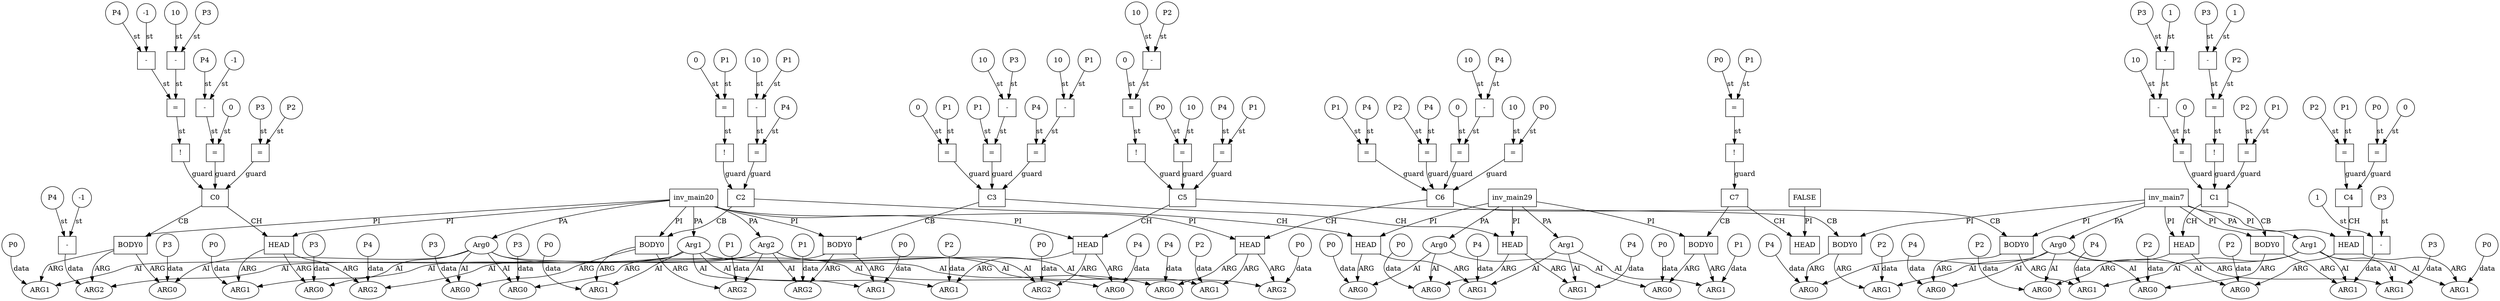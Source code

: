 // Horn Graph
digraph {
	"predicate_0" [label="inv_main20"  nodeName="predicate_0" class=predicateName GNNNodeID=0 shape="box"]
	"predicateArgument_0" [label="Arg0"  nodeName="predicateArgument_0" class=predicateArgument GNNNodeID=1 shape="ellipse"]
		"predicate_0" -> "predicateArgument_0" [ label="PA"]
	"predicateArgument_1" [label="Arg1"  nodeName="predicateArgument_1" class=predicateArgument GNNNodeID=2 shape="ellipse"]
		"predicate_0" -> "predicateArgument_1" [ label="PA"]
	"predicateArgument_2" [label="Arg2"  nodeName="predicateArgument_2" class=predicateArgument GNNNodeID=3 shape="ellipse"]
		"predicate_0" -> "predicateArgument_2" [ label="PA"]
	"predicate_1" [label="inv_main7"  nodeName="predicate_1" class=predicateName GNNNodeID=4 shape="box"]
	"predicateArgument_3" [label="Arg0"  nodeName="predicateArgument_3" class=predicateArgument GNNNodeID=5 shape="ellipse"]
		"predicate_1" -> "predicateArgument_3" [ label="PA"]
	"predicateArgument_4" [label="Arg1"  nodeName="predicateArgument_4" class=predicateArgument GNNNodeID=6 shape="ellipse"]
		"predicate_1" -> "predicateArgument_4" [ label="PA"]
	"predicate_2" [label="inv_main29"  nodeName="predicate_2" class=predicateName GNNNodeID=7 shape="box"]
	"predicateArgument_5" [label="Arg0"  nodeName="predicateArgument_5" class=predicateArgument GNNNodeID=8 shape="ellipse"]
		"predicate_2" -> "predicateArgument_5" [ label="PA"]
	"predicateArgument_6" [label="Arg1"  nodeName="predicateArgument_6" class=predicateArgument GNNNodeID=9 shape="ellipse"]
		"predicate_2" -> "predicateArgument_6" [ label="PA"]
	"predicate_3" [label="FALSE"  nodeName="predicate_3" class=predicateName GNNNodeID=10 shape="box"]
	"clause_0" [label="C0"  nodeName="clause_0" class=clause GNNNodeID=11 shape="box"]
	"!_12" [label="!"  nodeName="!_12" class=operator GNNNodeID=12 shape="square"]
		"!_12" -> "clause_0" [ label="guard"]
	"=_13" [label="="  nodeName="=_13" class=operator GNNNodeID=13 shape="square"]
		"=_13" -> "!_12" [ label="st"]
	"-_14" [label="-"  nodeName="-_14" class=operator GNNNodeID=14 shape="square"]
		"-_14" -> "=_13" [ label="st"]
	"P4_15" [label="P4"  nodeName="P4_15" class=symbolicConstant GNNNodeID=15 shape="circle"]
		"P4_15" -> "-_14" [ label="st"]
	"-1_16" [label="-1"  nodeName="-1_16" class=constant GNNNodeID=16 shape="circle"]
		"-1_16" -> "-_14" [ label="st"]
	"-_17" [label="-"  nodeName="-_17" class=operator GNNNodeID=17 shape="square"]
		"-_17" -> "=_13" [ label="st"]
	"10_18" [label="10"  nodeName="10_18" class=constant GNNNodeID=18 shape="circle"]
		"10_18" -> "-_17" [ label="st"]
	"P3_19" [label="P3"  nodeName="P3_19" class=symbolicConstant GNNNodeID=19 shape="circle"]
		"P3_19" -> "-_17" [ label="st"]
	">=_20" [label="="  nodeName=">=_20" class=operator GNNNodeID=20 shape="square"]
		">=_20" -> "clause_0" [ label="guard"]
	"0_21" [label="0"  nodeName="0_21" class=constant GNNNodeID=21 shape="circle"]
		"0_21" -> ">=_20" [ label="st"]
	"-_22" [label="-"  nodeName="-_22" class=operator GNNNodeID=22 shape="square"]
		"-_22" -> ">=_20" [ label="st"]
	"P4_23" [label="P4"  nodeName="P4_23" class=symbolicConstant GNNNodeID=23 shape="circle"]
		"P4_23" -> "-_22" [ label="st"]
	"-1_24" [label="-1"  nodeName="-1_24" class=constant GNNNodeID=24 shape="circle"]
		"-1_24" -> "-_22" [ label="st"]
	"=_25" [label="="  nodeName="=_25" class=operator GNNNodeID=25 shape="square"]
		"=_25" -> "clause_0" [ label="guard"]
	"P2_26" [label="P2"  nodeName="P2_26" class=symbolicConstant GNNNodeID=26 shape="circle"]
		"P2_26" -> "=_25" [ label="st"]
	"P3_27" [label="P3"  nodeName="P3_27" class=symbolicConstant GNNNodeID=27 shape="circle"]
		"P3_27" -> "=_25" [ label="st"]
	"clauseHead_0" [label="HEAD"  nodeName="clauseHead_0" class=clauseHead GNNNodeID=28 shape="box"]
		"clause_0" -> "clauseHead_0" [ label="CH"]
		"predicate_0" -> "clauseHead_0" [ label="PI"]
	"clauseArgument_0" [label="ARG0"  nodeName="clauseArgument_0" class=clauseArg GNNNodeID=29 shape="ellipse"]
		"clauseHead_0" -> "clauseArgument_0" [ label="ARG"]
		"predicateArgument_0" -> "clauseArgument_0" [ label="AI"]
	"P3_30" [label="P3"  nodeName="P3_30" class=symbolicConstant GNNNodeID=30 shape="circle"]
		"P3_30" -> "clauseArgument_0" [ label="data"]
	"clauseArgument_1" [label="ARG1"  nodeName="clauseArgument_1" class=clauseArg GNNNodeID=31 shape="ellipse"]
		"clauseHead_0" -> "clauseArgument_1" [ label="ARG"]
		"predicateArgument_1" -> "clauseArgument_1" [ label="AI"]
	"P0_32" [label="P0"  nodeName="P0_32" class=symbolicConstant GNNNodeID=32 shape="circle"]
		"P0_32" -> "clauseArgument_1" [ label="data"]
	"clauseArgument_2" [label="ARG2"  nodeName="clauseArgument_2" class=clauseArg GNNNodeID=33 shape="ellipse"]
		"clauseHead_0" -> "clauseArgument_2" [ label="ARG"]
		"predicateArgument_2" -> "clauseArgument_2" [ label="AI"]
	"P4_34" [label="P4"  nodeName="P4_34" class=symbolicConstant GNNNodeID=34 shape="circle"]
		"P4_34" -> "clauseArgument_2" [ label="data"]
	"clauseBody_0" [label="BODY0"  nodeName="clauseBody_0" class=clauseBody GNNNodeID=35 shape="box"]
		"clause_0" -> "clauseBody_0" [ label="CB"]
		"predicate_0" -> "clauseBody_0" [ label="PI"]
	"clauseArgument_3" [label="ARG0"  nodeName="clauseArgument_3" class=clauseArg GNNNodeID=36 shape="ellipse"]
		"clauseBody_0" -> "clauseArgument_3" [ label="ARG"]
		"predicateArgument_0" -> "clauseArgument_3" [ label="AI"]
	"P3_37" [label="P3"  nodeName="P3_37" class=symbolicConstant GNNNodeID=37 shape="circle"]
		"P3_37" -> "clauseArgument_3" [ label="data"]
	"clauseArgument_4" [label="ARG1"  nodeName="clauseArgument_4" class=clauseArg GNNNodeID=38 shape="ellipse"]
		"clauseBody_0" -> "clauseArgument_4" [ label="ARG"]
		"predicateArgument_1" -> "clauseArgument_4" [ label="AI"]
	"P0_39" [label="P0"  nodeName="P0_39" class=symbolicConstant GNNNodeID=39 shape="circle"]
		"P0_39" -> "clauseArgument_4" [ label="data"]
	"clauseArgument_5" [label="ARG2"  nodeName="clauseArgument_5" class=clauseArg GNNNodeID=40 shape="ellipse"]
		"clauseBody_0" -> "clauseArgument_5" [ label="ARG"]
		"predicateArgument_2" -> "clauseArgument_5" [ label="AI"]
	"-_41" [label="-"  nodeName="-_41" class=operator GNNNodeID=41 shape="square"]
		"-_41" -> "clauseArgument_5" [ label="data"]
	"P4_42" [label="P4"  nodeName="P4_42" class=symbolicConstant GNNNodeID=42 shape="circle"]
		"P4_42" -> "-_41" [ label="st"]
	"-1_43" [label="-1"  nodeName="-1_43" class=constant GNNNodeID=43 shape="circle"]
		"-1_43" -> "-_41" [ label="st"]
	"clause_1" [label="C1"  nodeName="clause_1" class=clause GNNNodeID=44 shape="box"]
	">=_45" [label="="  nodeName=">=_45" class=operator GNNNodeID=45 shape="square"]
		">=_45" -> "clause_1" [ label="guard"]
	"0_46" [label="0"  nodeName="0_46" class=constant GNNNodeID=46 shape="circle"]
		"0_46" -> ">=_45" [ label="st"]
	"-_47" [label="-"  nodeName="-_47" class=operator GNNNodeID=47 shape="square"]
		"-_47" -> ">=_45" [ label="st"]
	"10_48" [label="10"  nodeName="10_48" class=constant GNNNodeID=48 shape="circle"]
		"10_48" -> "-_47" [ label="st"]
	"-_49" [label="-"  nodeName="-_49" class=operator GNNNodeID=49 shape="square"]
		"-_49" -> "-_47" [ label="st"]
	"P3_50" [label="P3"  nodeName="P3_50" class=symbolicConstant GNNNodeID=50 shape="circle"]
		"P3_50" -> "-_49" [ label="st"]
	"1_51" [label="1"  nodeName="1_51" class=constant GNNNodeID=51 shape="circle"]
		"1_51" -> "-_49" [ label="st"]
	"!_52" [label="!"  nodeName="!_52" class=operator GNNNodeID=52 shape="square"]
		"!_52" -> "clause_1" [ label="guard"]
	"=_53" [label="="  nodeName="=_53" class=operator GNNNodeID=53 shape="square"]
		"=_53" -> "!_52" [ label="st"]
	"-_54" [label="-"  nodeName="-_54" class=operator GNNNodeID=54 shape="square"]
		"-_54" -> "=_53" [ label="st"]
	"P3_55" [label="P3"  nodeName="P3_55" class=symbolicConstant GNNNodeID=55 shape="circle"]
		"P3_55" -> "-_54" [ label="st"]
	"1_56" [label="1"  nodeName="1_56" class=constant GNNNodeID=56 shape="circle"]
		"1_56" -> "-_54" [ label="st"]
	"P2_57" [label="P2"  nodeName="P2_57" class=symbolicConstant GNNNodeID=57 shape="circle"]
		"P2_57" -> "=_53" [ label="st"]
	"=_58" [label="="  nodeName="=_58" class=operator GNNNodeID=58 shape="square"]
		"=_58" -> "clause_1" [ label="guard"]
	"P1_59" [label="P1"  nodeName="P1_59" class=symbolicConstant GNNNodeID=59 shape="circle"]
		"P1_59" -> "=_58" [ label="st"]
	"P2_60" [label="P2"  nodeName="P2_60" class=symbolicConstant GNNNodeID=60 shape="circle"]
		"P2_60" -> "=_58" [ label="st"]
	"clauseHead_1" [label="HEAD"  nodeName="clauseHead_1" class=clauseHead GNNNodeID=61 shape="box"]
		"clause_1" -> "clauseHead_1" [ label="CH"]
		"predicate_1" -> "clauseHead_1" [ label="PI"]
	"clauseArgument_6" [label="ARG0"  nodeName="clauseArgument_6" class=clauseArg GNNNodeID=62 shape="ellipse"]
		"clauseHead_1" -> "clauseArgument_6" [ label="ARG"]
		"predicateArgument_3" -> "clauseArgument_6" [ label="AI"]
	"P2_63" [label="P2"  nodeName="P2_63" class=symbolicConstant GNNNodeID=63 shape="circle"]
		"P2_63" -> "clauseArgument_6" [ label="data"]
	"clauseArgument_7" [label="ARG1"  nodeName="clauseArgument_7" class=clauseArg GNNNodeID=64 shape="ellipse"]
		"clauseHead_1" -> "clauseArgument_7" [ label="ARG"]
		"predicateArgument_4" -> "clauseArgument_7" [ label="AI"]
	"P3_65" [label="P3"  nodeName="P3_65" class=symbolicConstant GNNNodeID=65 shape="circle"]
		"P3_65" -> "clauseArgument_7" [ label="data"]
	"clauseBody_1" [label="BODY0"  nodeName="clauseBody_1" class=clauseBody GNNNodeID=66 shape="box"]
		"clause_1" -> "clauseBody_1" [ label="CB"]
		"predicate_1" -> "clauseBody_1" [ label="PI"]
	"clauseArgument_8" [label="ARG0"  nodeName="clauseArgument_8" class=clauseArg GNNNodeID=67 shape="ellipse"]
		"clauseBody_1" -> "clauseArgument_8" [ label="ARG"]
		"predicateArgument_3" -> "clauseArgument_8" [ label="AI"]
	"P2_68" [label="P2"  nodeName="P2_68" class=symbolicConstant GNNNodeID=68 shape="circle"]
		"P2_68" -> "clauseArgument_8" [ label="data"]
	"clauseArgument_9" [label="ARG1"  nodeName="clauseArgument_9" class=clauseArg GNNNodeID=69 shape="ellipse"]
		"clauseBody_1" -> "clauseArgument_9" [ label="ARG"]
		"predicateArgument_4" -> "clauseArgument_9" [ label="AI"]
	"-_70" [label="-"  nodeName="-_70" class=operator GNNNodeID=70 shape="square"]
		"-_70" -> "clauseArgument_9" [ label="data"]
	"P3_71" [label="P3"  nodeName="P3_71" class=symbolicConstant GNNNodeID=71 shape="circle"]
		"P3_71" -> "-_70" [ label="st"]
	"1_72" [label="1"  nodeName="1_72" class=constant GNNNodeID=72 shape="circle"]
		"1_72" -> "-_70" [ label="st"]
	"clause_2" [label="C2"  nodeName="clause_2" class=clause GNNNodeID=73 shape="box"]
	"=_74" [label="="  nodeName="=_74" class=operator GNNNodeID=74 shape="square"]
		"=_74" -> "clause_2" [ label="guard"]
	"P4_75" [label="P4"  nodeName="P4_75" class=symbolicConstant GNNNodeID=75 shape="circle"]
		"P4_75" -> "=_74" [ label="st"]
	"-_76" [label="-"  nodeName="-_76" class=operator GNNNodeID=76 shape="square"]
		"-_76" -> "=_74" [ label="st"]
	"10_77" [label="10"  nodeName="10_77" class=constant GNNNodeID=77 shape="circle"]
		"10_77" -> "-_76" [ label="st"]
	"P1_78" [label="P1"  nodeName="P1_78" class=symbolicConstant GNNNodeID=78 shape="circle"]
		"P1_78" -> "-_76" [ label="st"]
	"!_79" [label="!"  nodeName="!_79" class=operator GNNNodeID=79 shape="square"]
		"!_79" -> "clause_2" [ label="guard"]
	">=_80" [label="="  nodeName=">=_80" class=operator GNNNodeID=80 shape="square"]
		">=_80" -> "!_79" [ label="st"]
	"0_81" [label="0"  nodeName="0_81" class=constant GNNNodeID=81 shape="circle"]
		"0_81" -> ">=_80" [ label="st"]
	"P1_82" [label="P1"  nodeName="P1_82" class=symbolicConstant GNNNodeID=82 shape="circle"]
		"P1_82" -> ">=_80" [ label="st"]
	"clauseHead_2" [label="HEAD"  nodeName="clauseHead_2" class=clauseHead GNNNodeID=83 shape="box"]
		"clause_2" -> "clauseHead_2" [ label="CH"]
		"predicate_2" -> "clauseHead_2" [ label="PI"]
	"clauseArgument_10" [label="ARG0"  nodeName="clauseArgument_10" class=clauseArg GNNNodeID=84 shape="ellipse"]
		"clauseHead_2" -> "clauseArgument_10" [ label="ARG"]
		"predicateArgument_5" -> "clauseArgument_10" [ label="AI"]
	"P0_85" [label="P0"  nodeName="P0_85" class=symbolicConstant GNNNodeID=85 shape="circle"]
		"P0_85" -> "clauseArgument_10" [ label="data"]
	"clauseArgument_11" [label="ARG1"  nodeName="clauseArgument_11" class=clauseArg GNNNodeID=86 shape="ellipse"]
		"clauseHead_2" -> "clauseArgument_11" [ label="ARG"]
		"predicateArgument_6" -> "clauseArgument_11" [ label="AI"]
	"P4_87" [label="P4"  nodeName="P4_87" class=symbolicConstant GNNNodeID=87 shape="circle"]
		"P4_87" -> "clauseArgument_11" [ label="data"]
	"clauseBody_2" [label="BODY0"  nodeName="clauseBody_2" class=clauseBody GNNNodeID=88 shape="box"]
		"clause_2" -> "clauseBody_2" [ label="CB"]
		"predicate_0" -> "clauseBody_2" [ label="PI"]
	"clauseArgument_12" [label="ARG0"  nodeName="clauseArgument_12" class=clauseArg GNNNodeID=89 shape="ellipse"]
		"clauseBody_2" -> "clauseArgument_12" [ label="ARG"]
		"predicateArgument_0" -> "clauseArgument_12" [ label="AI"]
	"P3_90" [label="P3"  nodeName="P3_90" class=symbolicConstant GNNNodeID=90 shape="circle"]
		"P3_90" -> "clauseArgument_12" [ label="data"]
	"clauseArgument_13" [label="ARG1"  nodeName="clauseArgument_13" class=clauseArg GNNNodeID=91 shape="ellipse"]
		"clauseBody_2" -> "clauseArgument_13" [ label="ARG"]
		"predicateArgument_1" -> "clauseArgument_13" [ label="AI"]
	"P0_92" [label="P0"  nodeName="P0_92" class=symbolicConstant GNNNodeID=92 shape="circle"]
		"P0_92" -> "clauseArgument_13" [ label="data"]
	"clauseArgument_14" [label="ARG2"  nodeName="clauseArgument_14" class=clauseArg GNNNodeID=93 shape="ellipse"]
		"clauseBody_2" -> "clauseArgument_14" [ label="ARG"]
		"predicateArgument_2" -> "clauseArgument_14" [ label="AI"]
	"P1_94" [label="P1"  nodeName="P1_94" class=symbolicConstant GNNNodeID=94 shape="circle"]
		"P1_94" -> "clauseArgument_14" [ label="data"]
	"clause_3" [label="C3"  nodeName="clause_3" class=clause GNNNodeID=95 shape="box"]
	"=_96" [label="="  nodeName="=_96" class=operator GNNNodeID=96 shape="square"]
		"=_96" -> "clause_3" [ label="guard"]
	"P4_97" [label="P4"  nodeName="P4_97" class=symbolicConstant GNNNodeID=97 shape="circle"]
		"P4_97" -> "=_96" [ label="st"]
	"-_98" [label="-"  nodeName="-_98" class=operator GNNNodeID=98 shape="square"]
		"-_98" -> "=_96" [ label="st"]
	"10_99" [label="10"  nodeName="10_99" class=constant GNNNodeID=99 shape="circle"]
		"10_99" -> "-_98" [ label="st"]
	"P1_100" [label="P1"  nodeName="P1_100" class=symbolicConstant GNNNodeID=100 shape="circle"]
		"P1_100" -> "-_98" [ label="st"]
	">=_101" [label="="  nodeName=">=_101" class=operator GNNNodeID=101 shape="square"]
		">=_101" -> "clause_3" [ label="guard"]
	"0_102" [label="0"  nodeName="0_102" class=constant GNNNodeID=102 shape="circle"]
		"0_102" -> ">=_101" [ label="st"]
	"P1_103" [label="P1"  nodeName="P1_103" class=symbolicConstant GNNNodeID=103 shape="circle"]
		"P1_103" -> ">=_101" [ label="st"]
	"=_104" [label="="  nodeName="=_104" class=operator GNNNodeID=104 shape="square"]
		"=_104" -> "clause_3" [ label="guard"]
	"P1_105" [label="P1"  nodeName="P1_105" class=symbolicConstant GNNNodeID=105 shape="circle"]
		"P1_105" -> "=_104" [ label="st"]
	"-_106" [label="-"  nodeName="-_106" class=operator GNNNodeID=106 shape="square"]
		"-_106" -> "=_104" [ label="st"]
	"10_107" [label="10"  nodeName="10_107" class=constant GNNNodeID=107 shape="circle"]
		"10_107" -> "-_106" [ label="st"]
	"P3_108" [label="P3"  nodeName="P3_108" class=symbolicConstant GNNNodeID=108 shape="circle"]
		"P3_108" -> "-_106" [ label="st"]
	"clauseHead_3" [label="HEAD"  nodeName="clauseHead_3" class=clauseHead GNNNodeID=109 shape="box"]
		"clause_3" -> "clauseHead_3" [ label="CH"]
		"predicate_2" -> "clauseHead_3" [ label="PI"]
	"clauseArgument_15" [label="ARG0"  nodeName="clauseArgument_15" class=clauseArg GNNNodeID=110 shape="ellipse"]
		"clauseHead_3" -> "clauseArgument_15" [ label="ARG"]
		"predicateArgument_5" -> "clauseArgument_15" [ label="AI"]
	"P0_111" [label="P0"  nodeName="P0_111" class=symbolicConstant GNNNodeID=111 shape="circle"]
		"P0_111" -> "clauseArgument_15" [ label="data"]
	"clauseArgument_16" [label="ARG1"  nodeName="clauseArgument_16" class=clauseArg GNNNodeID=112 shape="ellipse"]
		"clauseHead_3" -> "clauseArgument_16" [ label="ARG"]
		"predicateArgument_6" -> "clauseArgument_16" [ label="AI"]
	"P4_113" [label="P4"  nodeName="P4_113" class=symbolicConstant GNNNodeID=113 shape="circle"]
		"P4_113" -> "clauseArgument_16" [ label="data"]
	"clauseBody_3" [label="BODY0"  nodeName="clauseBody_3" class=clauseBody GNNNodeID=114 shape="box"]
		"clause_3" -> "clauseBody_3" [ label="CB"]
		"predicate_0" -> "clauseBody_3" [ label="PI"]
	"clauseArgument_17" [label="ARG0"  nodeName="clauseArgument_17" class=clauseArg GNNNodeID=115 shape="ellipse"]
		"clauseBody_3" -> "clauseArgument_17" [ label="ARG"]
		"predicateArgument_0" -> "clauseArgument_17" [ label="AI"]
	"P3_116" [label="P3"  nodeName="P3_116" class=symbolicConstant GNNNodeID=116 shape="circle"]
		"P3_116" -> "clauseArgument_17" [ label="data"]
	"clauseArgument_18" [label="ARG1"  nodeName="clauseArgument_18" class=clauseArg GNNNodeID=117 shape="ellipse"]
		"clauseBody_3" -> "clauseArgument_18" [ label="ARG"]
		"predicateArgument_1" -> "clauseArgument_18" [ label="AI"]
	"P0_118" [label="P0"  nodeName="P0_118" class=symbolicConstant GNNNodeID=118 shape="circle"]
		"P0_118" -> "clauseArgument_18" [ label="data"]
	"clauseArgument_19" [label="ARG2"  nodeName="clauseArgument_19" class=clauseArg GNNNodeID=119 shape="ellipse"]
		"clauseBody_3" -> "clauseArgument_19" [ label="ARG"]
		"predicateArgument_2" -> "clauseArgument_19" [ label="AI"]
	"P1_120" [label="P1"  nodeName="P1_120" class=symbolicConstant GNNNodeID=120 shape="circle"]
		"P1_120" -> "clauseArgument_19" [ label="data"]
	"clause_4" [label="C4"  nodeName="clause_4" class=clause GNNNodeID=121 shape="box"]
	"=_122" [label="="  nodeName="=_122" class=operator GNNNodeID=122 shape="square"]
		"=_122" -> "clause_4" [ label="guard"]
	"0_123" [label="0"  nodeName="0_123" class=constant GNNNodeID=123 shape="circle"]
		"0_123" -> "=_122" [ label="st"]
	"P0_124" [label="P0"  nodeName="P0_124" class=symbolicConstant GNNNodeID=124 shape="circle"]
		"P0_124" -> "=_122" [ label="st"]
	"=_125" [label="="  nodeName="=_125" class=operator GNNNodeID=125 shape="square"]
		"=_125" -> "clause_4" [ label="guard"]
	"P1_126" [label="P1"  nodeName="P1_126" class=symbolicConstant GNNNodeID=126 shape="circle"]
		"P1_126" -> "=_125" [ label="st"]
	"P2_127" [label="P2"  nodeName="P2_127" class=symbolicConstant GNNNodeID=127 shape="circle"]
		"P2_127" -> "=_125" [ label="st"]
	"clauseHead_4" [label="HEAD"  nodeName="clauseHead_4" class=clauseHead GNNNodeID=128 shape="box"]
		"clause_4" -> "clauseHead_4" [ label="CH"]
		"predicate_1" -> "clauseHead_4" [ label="PI"]
	"clauseArgument_20" [label="ARG0"  nodeName="clauseArgument_20" class=clauseArg GNNNodeID=129 shape="ellipse"]
		"clauseHead_4" -> "clauseArgument_20" [ label="ARG"]
		"predicateArgument_3" -> "clauseArgument_20" [ label="AI"]
	"P2_130" [label="P2"  nodeName="P2_130" class=symbolicConstant GNNNodeID=130 shape="circle"]
		"P2_130" -> "clauseArgument_20" [ label="data"]
	"clauseArgument_21" [label="ARG1"  nodeName="clauseArgument_21" class=clauseArg GNNNodeID=131 shape="ellipse"]
		"clauseHead_4" -> "clauseArgument_21" [ label="ARG"]
		"predicateArgument_4" -> "clauseArgument_21" [ label="AI"]
	"P0_132" [label="P0"  nodeName="P0_132" class=symbolicConstant GNNNodeID=132 shape="circle"]
		"P0_132" -> "clauseArgument_21" [ label="data"]
	"clause_5" [label="C5"  nodeName="clause_5" class=clause GNNNodeID=133 shape="box"]
	"!_134" [label="!"  nodeName="!_134" class=operator GNNNodeID=134 shape="square"]
		"!_134" -> "clause_5" [ label="guard"]
	">=_135" [label="="  nodeName=">=_135" class=operator GNNNodeID=135 shape="square"]
		">=_135" -> "!_134" [ label="st"]
	"0_136" [label="0"  nodeName="0_136" class=constant GNNNodeID=136 shape="circle"]
		"0_136" -> ">=_135" [ label="st"]
	"-_137" [label="-"  nodeName="-_137" class=operator GNNNodeID=137 shape="square"]
		"-_137" -> ">=_135" [ label="st"]
	"10_138" [label="10"  nodeName="10_138" class=constant GNNNodeID=138 shape="circle"]
		"10_138" -> "-_137" [ label="st"]
	"P2_139" [label="P2"  nodeName="P2_139" class=symbolicConstant GNNNodeID=139 shape="circle"]
		"P2_139" -> "-_137" [ label="st"]
	"=_140" [label="="  nodeName="=_140" class=operator GNNNodeID=140 shape="square"]
		"=_140" -> "clause_5" [ label="guard"]
	"10_141" [label="10"  nodeName="10_141" class=constant GNNNodeID=141 shape="circle"]
		"10_141" -> "=_140" [ label="st"]
	"P0_142" [label="P0"  nodeName="P0_142" class=symbolicConstant GNNNodeID=142 shape="circle"]
		"P0_142" -> "=_140" [ label="st"]
	"=_143" [label="="  nodeName="=_143" class=operator GNNNodeID=143 shape="square"]
		"=_143" -> "clause_5" [ label="guard"]
	"P1_144" [label="P1"  nodeName="P1_144" class=symbolicConstant GNNNodeID=144 shape="circle"]
		"P1_144" -> "=_143" [ label="st"]
	"P4_145" [label="P4"  nodeName="P4_145" class=symbolicConstant GNNNodeID=145 shape="circle"]
		"P4_145" -> "=_143" [ label="st"]
	"clauseHead_5" [label="HEAD"  nodeName="clauseHead_5" class=clauseHead GNNNodeID=146 shape="box"]
		"clause_5" -> "clauseHead_5" [ label="CH"]
		"predicate_0" -> "clauseHead_5" [ label="PI"]
	"clauseArgument_22" [label="ARG0"  nodeName="clauseArgument_22" class=clauseArg GNNNodeID=147 shape="ellipse"]
		"clauseHead_5" -> "clauseArgument_22" [ label="ARG"]
		"predicateArgument_0" -> "clauseArgument_22" [ label="AI"]
	"P4_148" [label="P4"  nodeName="P4_148" class=symbolicConstant GNNNodeID=148 shape="circle"]
		"P4_148" -> "clauseArgument_22" [ label="data"]
	"clauseArgument_23" [label="ARG1"  nodeName="clauseArgument_23" class=clauseArg GNNNodeID=149 shape="ellipse"]
		"clauseHead_5" -> "clauseArgument_23" [ label="ARG"]
		"predicateArgument_1" -> "clauseArgument_23" [ label="AI"]
	"P2_150" [label="P2"  nodeName="P2_150" class=symbolicConstant GNNNodeID=150 shape="circle"]
		"P2_150" -> "clauseArgument_23" [ label="data"]
	"clauseArgument_24" [label="ARG2"  nodeName="clauseArgument_24" class=clauseArg GNNNodeID=151 shape="ellipse"]
		"clauseHead_5" -> "clauseArgument_24" [ label="ARG"]
		"predicateArgument_2" -> "clauseArgument_24" [ label="AI"]
	"P0_152" [label="P0"  nodeName="P0_152" class=symbolicConstant GNNNodeID=152 shape="circle"]
		"P0_152" -> "clauseArgument_24" [ label="data"]
	"clauseBody_4" [label="BODY0"  nodeName="clauseBody_4" class=clauseBody GNNNodeID=153 shape="box"]
		"clause_5" -> "clauseBody_4" [ label="CB"]
		"predicate_1" -> "clauseBody_4" [ label="PI"]
	"clauseArgument_25" [label="ARG0"  nodeName="clauseArgument_25" class=clauseArg GNNNodeID=154 shape="ellipse"]
		"clauseBody_4" -> "clauseArgument_25" [ label="ARG"]
		"predicateArgument_3" -> "clauseArgument_25" [ label="AI"]
	"P4_155" [label="P4"  nodeName="P4_155" class=symbolicConstant GNNNodeID=155 shape="circle"]
		"P4_155" -> "clauseArgument_25" [ label="data"]
	"clauseArgument_26" [label="ARG1"  nodeName="clauseArgument_26" class=clauseArg GNNNodeID=156 shape="ellipse"]
		"clauseBody_4" -> "clauseArgument_26" [ label="ARG"]
		"predicateArgument_4" -> "clauseArgument_26" [ label="AI"]
	"P2_157" [label="P2"  nodeName="P2_157" class=symbolicConstant GNNNodeID=157 shape="circle"]
		"P2_157" -> "clauseArgument_26" [ label="data"]
	"clause_6" [label="C6"  nodeName="clause_6" class=clause GNNNodeID=158 shape="box"]
	">=_159" [label="="  nodeName=">=_159" class=operator GNNNodeID=159 shape="square"]
		">=_159" -> "clause_6" [ label="guard"]
	"0_160" [label="0"  nodeName="0_160" class=constant GNNNodeID=160 shape="circle"]
		"0_160" -> ">=_159" [ label="st"]
	"-_161" [label="-"  nodeName="-_161" class=operator GNNNodeID=161 shape="square"]
		"-_161" -> ">=_159" [ label="st"]
	"10_162" [label="10"  nodeName="10_162" class=constant GNNNodeID=162 shape="circle"]
		"10_162" -> "-_161" [ label="st"]
	"P4_163" [label="P4"  nodeName="P4_163" class=symbolicConstant GNNNodeID=163 shape="circle"]
		"P4_163" -> "-_161" [ label="st"]
	"=_164" [label="="  nodeName="=_164" class=operator GNNNodeID=164 shape="square"]
		"=_164" -> "clause_6" [ label="guard"]
	"10_165" [label="10"  nodeName="10_165" class=constant GNNNodeID=165 shape="circle"]
		"10_165" -> "=_164" [ label="st"]
	"P0_166" [label="P0"  nodeName="P0_166" class=symbolicConstant GNNNodeID=166 shape="circle"]
		"P0_166" -> "=_164" [ label="st"]
	"=_167" [label="="  nodeName="=_167" class=operator GNNNodeID=167 shape="square"]
		"=_167" -> "clause_6" [ label="guard"]
	"P1_168" [label="P1"  nodeName="P1_168" class=symbolicConstant GNNNodeID=168 shape="circle"]
		"P1_168" -> "=_167" [ label="st"]
	"P4_169" [label="P4"  nodeName="P4_169" class=symbolicConstant GNNNodeID=169 shape="circle"]
		"P4_169" -> "=_167" [ label="st"]
	"=_170" [label="="  nodeName="=_170" class=operator GNNNodeID=170 shape="square"]
		"=_170" -> "clause_6" [ label="guard"]
	"P2_171" [label="P2"  nodeName="P2_171" class=symbolicConstant GNNNodeID=171 shape="circle"]
		"P2_171" -> "=_170" [ label="st"]
	"P4_172" [label="P4"  nodeName="P4_172" class=symbolicConstant GNNNodeID=172 shape="circle"]
		"P4_172" -> "=_170" [ label="st"]
	"clauseHead_6" [label="HEAD"  nodeName="clauseHead_6" class=clauseHead GNNNodeID=173 shape="box"]
		"clause_6" -> "clauseHead_6" [ label="CH"]
		"predicate_0" -> "clauseHead_6" [ label="PI"]
	"clauseArgument_27" [label="ARG0"  nodeName="clauseArgument_27" class=clauseArg GNNNodeID=174 shape="ellipse"]
		"clauseHead_6" -> "clauseArgument_27" [ label="ARG"]
		"predicateArgument_0" -> "clauseArgument_27" [ label="AI"]
	"P4_175" [label="P4"  nodeName="P4_175" class=symbolicConstant GNNNodeID=175 shape="circle"]
		"P4_175" -> "clauseArgument_27" [ label="data"]
	"clauseArgument_28" [label="ARG1"  nodeName="clauseArgument_28" class=clauseArg GNNNodeID=176 shape="ellipse"]
		"clauseHead_6" -> "clauseArgument_28" [ label="ARG"]
		"predicateArgument_1" -> "clauseArgument_28" [ label="AI"]
	"P2_177" [label="P2"  nodeName="P2_177" class=symbolicConstant GNNNodeID=177 shape="circle"]
		"P2_177" -> "clauseArgument_28" [ label="data"]
	"clauseArgument_29" [label="ARG2"  nodeName="clauseArgument_29" class=clauseArg GNNNodeID=178 shape="ellipse"]
		"clauseHead_6" -> "clauseArgument_29" [ label="ARG"]
		"predicateArgument_2" -> "clauseArgument_29" [ label="AI"]
	"P0_179" [label="P0"  nodeName="P0_179" class=symbolicConstant GNNNodeID=179 shape="circle"]
		"P0_179" -> "clauseArgument_29" [ label="data"]
	"clauseBody_5" [label="BODY0"  nodeName="clauseBody_5" class=clauseBody GNNNodeID=180 shape="box"]
		"clause_6" -> "clauseBody_5" [ label="CB"]
		"predicate_1" -> "clauseBody_5" [ label="PI"]
	"clauseArgument_30" [label="ARG0"  nodeName="clauseArgument_30" class=clauseArg GNNNodeID=181 shape="ellipse"]
		"clauseBody_5" -> "clauseArgument_30" [ label="ARG"]
		"predicateArgument_3" -> "clauseArgument_30" [ label="AI"]
	"P4_182" [label="P4"  nodeName="P4_182" class=symbolicConstant GNNNodeID=182 shape="circle"]
		"P4_182" -> "clauseArgument_30" [ label="data"]
	"clauseArgument_31" [label="ARG1"  nodeName="clauseArgument_31" class=clauseArg GNNNodeID=183 shape="ellipse"]
		"clauseBody_5" -> "clauseArgument_31" [ label="ARG"]
		"predicateArgument_4" -> "clauseArgument_31" [ label="AI"]
	"P4_184" [label="P4"  nodeName="P4_184" class=symbolicConstant GNNNodeID=184 shape="circle"]
		"P4_184" -> "clauseArgument_31" [ label="data"]
	"clause_7" [label="C7"  nodeName="clause_7" class=clause GNNNodeID=185 shape="box"]
	"!_186" [label="!"  nodeName="!_186" class=operator GNNNodeID=186 shape="square"]
		"!_186" -> "clause_7" [ label="guard"]
	"=_187" [label="="  nodeName="=_187" class=operator GNNNodeID=187 shape="square"]
		"=_187" -> "!_186" [ label="st"]
	"P0_188" [label="P0"  nodeName="P0_188" class=symbolicConstant GNNNodeID=188 shape="circle"]
		"P0_188" -> "=_187" [ label="st"]
	"P1_189" [label="P1"  nodeName="P1_189" class=symbolicConstant GNNNodeID=189 shape="circle"]
		"P1_189" -> "=_187" [ label="st"]
	"clauseHead_7" [label="HEAD"  nodeName="clauseHead_7" class=clauseHead GNNNodeID=190 shape="box"]
		"clause_7" -> "clauseHead_7" [ label="CH"]
		"predicate_3" -> "clauseHead_7" [ label="PI"]
	"clauseBody_6" [label="BODY0"  nodeName="clauseBody_6" class=clauseBody GNNNodeID=191 shape="box"]
		"clause_7" -> "clauseBody_6" [ label="CB"]
		"predicate_2" -> "clauseBody_6" [ label="PI"]
	"clauseArgument_32" [label="ARG0"  nodeName="clauseArgument_32" class=clauseArg GNNNodeID=192 shape="ellipse"]
		"clauseBody_6" -> "clauseArgument_32" [ label="ARG"]
		"predicateArgument_5" -> "clauseArgument_32" [ label="AI"]
	"P0_193" [label="P0"  nodeName="P0_193" class=symbolicConstant GNNNodeID=193 shape="circle"]
		"P0_193" -> "clauseArgument_32" [ label="data"]
	"clauseArgument_33" [label="ARG1"  nodeName="clauseArgument_33" class=clauseArg GNNNodeID=194 shape="ellipse"]
		"clauseBody_6" -> "clauseArgument_33" [ label="ARG"]
		"predicateArgument_6" -> "clauseArgument_33" [ label="AI"]
	"P1_195" [label="P1"  nodeName="P1_195" class=symbolicConstant GNNNodeID=195 shape="circle"]
		"P1_195" -> "clauseArgument_33" [ label="data"]
}
